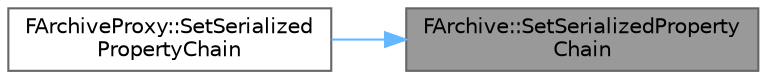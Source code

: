 digraph "FArchive::SetSerializedPropertyChain"
{
 // INTERACTIVE_SVG=YES
 // LATEX_PDF_SIZE
  bgcolor="transparent";
  edge [fontname=Helvetica,fontsize=10,labelfontname=Helvetica,labelfontsize=10];
  node [fontname=Helvetica,fontsize=10,shape=box,height=0.2,width=0.4];
  rankdir="RL";
  Node1 [id="Node000001",label="FArchive::SetSerializedProperty\lChain",height=0.2,width=0.4,color="gray40", fillcolor="grey60", style="filled", fontcolor="black",tooltip="Set the raw serialized property chain for this archive, optionally overriding the serialized property..."];
  Node1 -> Node2 [id="edge1_Node000001_Node000002",dir="back",color="steelblue1",style="solid",tooltip=" "];
  Node2 [id="Node000002",label="FArchiveProxy::SetSerialized\lPropertyChain",height=0.2,width=0.4,color="grey40", fillcolor="white", style="filled",URL="$d7/db8/classFArchiveProxy.html#ae84e32b3929fa6c86fca2c3db002e014",tooltip="Set the raw serialized property chain for this archive, optionally overriding the serialized property..."];
}
